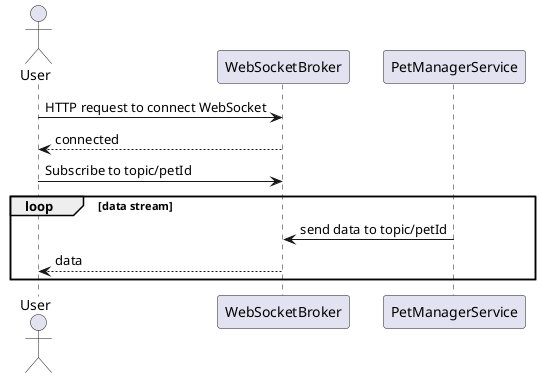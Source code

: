 @startuml
actor User

participant "WebSocketBroker" as Broker
participant "PetManagerService" as Service

User -> Broker : HTTP request to connect WebSocket
Broker --> User : connected

User -> Broker : Subscribe to topic/petId

loop data stream
    Service -> Broker : send data to topic/petId
    Broker --> User : data
end
@enduml
